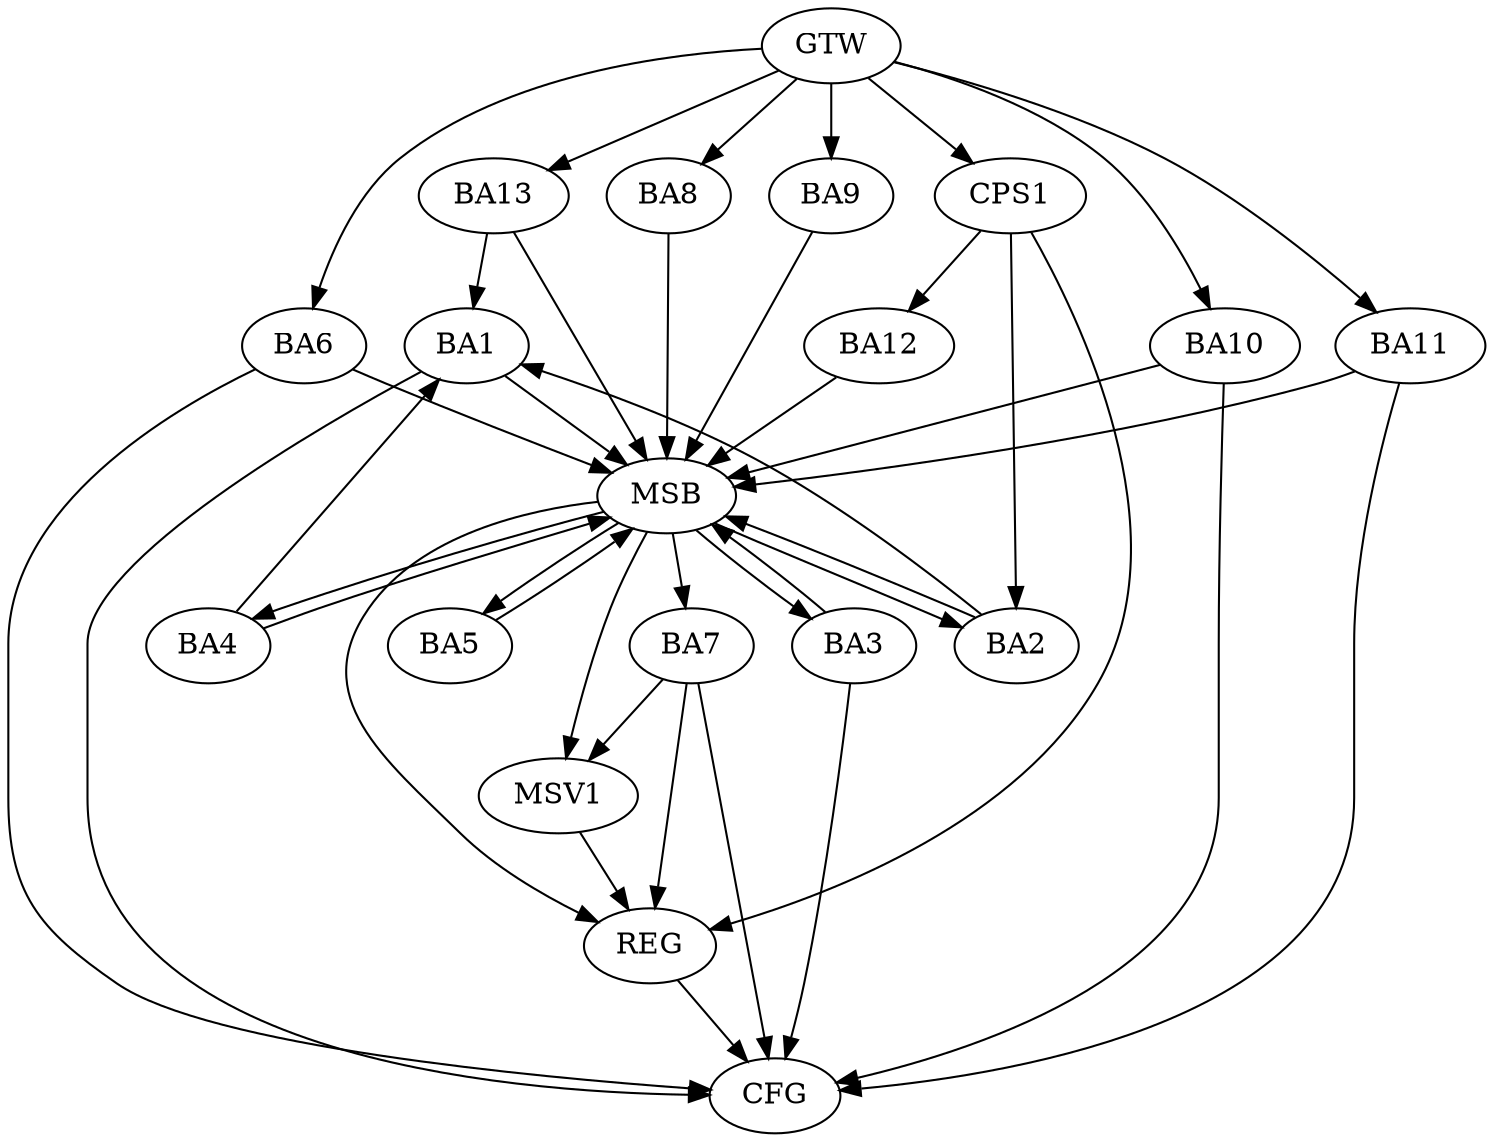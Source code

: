strict digraph G {
  BA1 [ label="BA1" ];
  BA2 [ label="BA2" ];
  BA3 [ label="BA3" ];
  BA4 [ label="BA4" ];
  BA5 [ label="BA5" ];
  BA6 [ label="BA6" ];
  BA7 [ label="BA7" ];
  BA8 [ label="BA8" ];
  BA9 [ label="BA9" ];
  BA10 [ label="BA10" ];
  BA11 [ label="BA11" ];
  BA12 [ label="BA12" ];
  BA13 [ label="BA13" ];
  CPS1 [ label="CPS1" ];
  GTW [ label="GTW" ];
  REG [ label="REG" ];
  MSB [ label="MSB" ];
  CFG [ label="CFG" ];
  MSV1 [ label="MSV1" ];
  CPS1 -> BA12;
  CPS1 -> BA2;
  GTW -> BA6;
  GTW -> BA8;
  GTW -> BA9;
  GTW -> BA10;
  GTW -> BA11;
  GTW -> BA13;
  GTW -> CPS1;
  BA7 -> REG;
  CPS1 -> REG;
  BA1 -> MSB;
  MSB -> BA2;
  MSB -> REG;
  BA2 -> MSB;
  BA3 -> MSB;
  BA4 -> MSB;
  BA5 -> MSB;
  BA6 -> MSB;
  MSB -> BA5;
  BA8 -> MSB;
  MSB -> BA4;
  BA9 -> MSB;
  MSB -> BA7;
  BA10 -> MSB;
  MSB -> BA3;
  BA11 -> MSB;
  BA12 -> MSB;
  BA13 -> MSB;
  BA6 -> CFG;
  BA1 -> CFG;
  BA3 -> CFG;
  BA11 -> CFG;
  BA10 -> CFG;
  BA7 -> CFG;
  REG -> CFG;
  BA2 -> BA1;
  BA4 -> BA1;
  BA13 -> BA1;
  BA7 -> MSV1;
  MSB -> MSV1;
  MSV1 -> REG;
}
